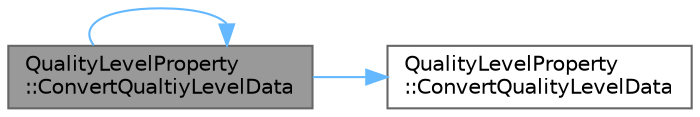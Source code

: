 digraph "QualityLevelProperty::ConvertQualtiyLevelData"
{
 // INTERACTIVE_SVG=YES
 // LATEX_PDF_SIZE
  bgcolor="transparent";
  edge [fontname=Helvetica,fontsize=10,labelfontname=Helvetica,labelfontsize=10];
  node [fontname=Helvetica,fontsize=10,shape=box,height=0.2,width=0.4];
  rankdir="LR";
  Node1 [id="Node000001",label="QualityLevelProperty\l::ConvertQualtiyLevelData",height=0.2,width=0.4,color="gray40", fillcolor="grey60", style="filled", fontcolor="black",tooltip=" "];
  Node1 -> Node2 [id="edge1_Node000001_Node000002",color="steelblue1",style="solid",tooltip=" "];
  Node2 [id="Node000002",label="QualityLevelProperty\l::ConvertQualityLevelData",height=0.2,width=0.4,color="grey40", fillcolor="white", style="filled",URL="$dd/d16/namespaceQualityLevelProperty.html#a24e68462b963d59792e3550cdb6572f7",tooltip=" "];
  Node1 -> Node1 [id="edge2_Node000001_Node000001",color="steelblue1",style="solid",tooltip=" "];
}
